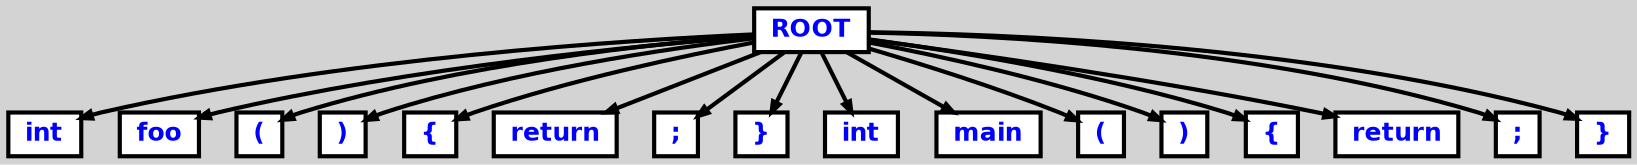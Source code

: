 digraph {

	ordering=out;
	ranksep=.4;
	bgcolor="lightgrey"; node [shape=box, fixedsize=false, fontsize=12, fontname="Helvetica-bold", fontcolor="blue"
		width=.25, height=.25, color="black", fillcolor="white", style="filled, solid, bold"];
	edge [arrowsize=.5, color="black", style="bold"]

  n0 [label="ROOT"];
  n1 [label="int"];
  n2 [label="foo"];
  n3 [label="("];
  n4 [label=")"];
  n5 [label="{"];
  n6 [label="return"];
  n7 [label=";"];
  n8 [label="}"];
  n9 [label="int"];
  n10 [label="main"];
  n11 [label="("];
  n12 [label=")"];
  n13 [label="{"];
  n14 [label="return"];
  n15 [label=";"];
  n16 [label="}"];

  n0 -> n1 // "ROOT" -> "int"
  n0 -> n2 // "ROOT" -> "foo"
  n0 -> n3 // "ROOT" -> "("
  n0 -> n4 // "ROOT" -> ")"
  n0 -> n5 // "ROOT" -> "{"
  n0 -> n6 // "ROOT" -> "return"
  n0 -> n7 // "ROOT" -> ";"
  n0 -> n8 // "ROOT" -> "}"
  n0 -> n9 // "ROOT" -> "int"
  n0 -> n10 // "ROOT" -> "main"
  n0 -> n11 // "ROOT" -> "("
  n0 -> n12 // "ROOT" -> ")"
  n0 -> n13 // "ROOT" -> "{"
  n0 -> n14 // "ROOT" -> "return"
  n0 -> n15 // "ROOT" -> ";"
  n0 -> n16 // "ROOT" -> "}"

}

